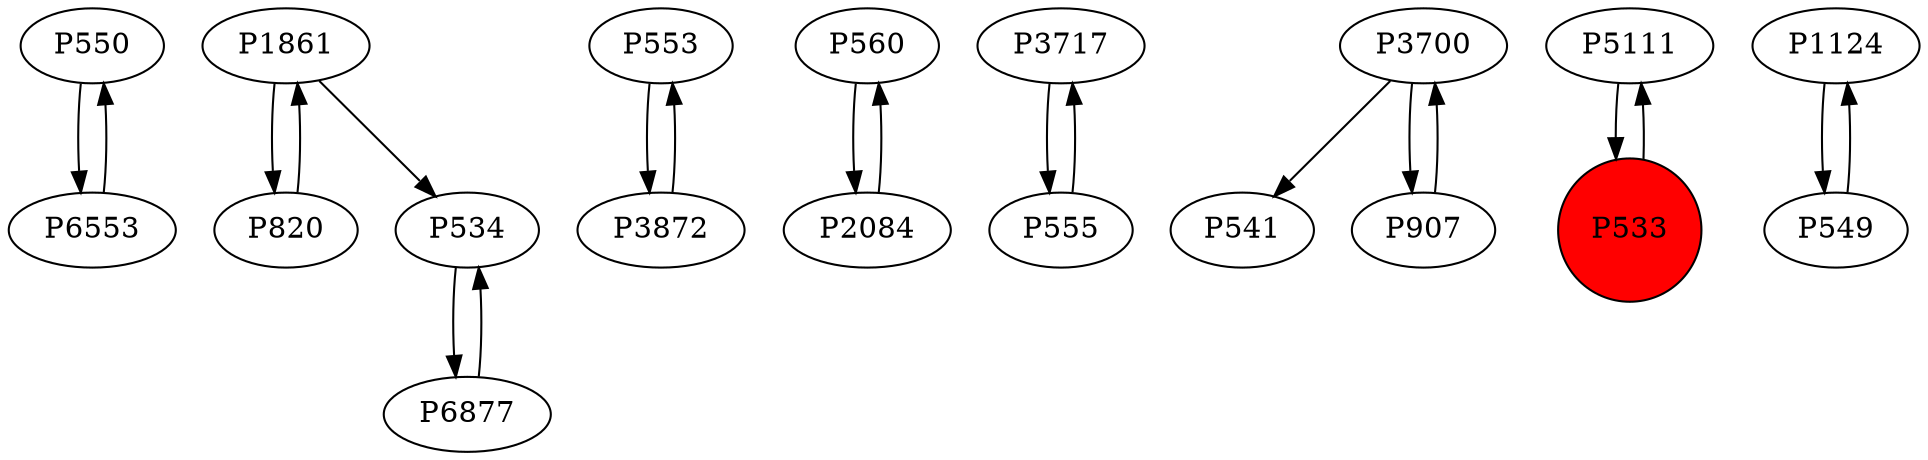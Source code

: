 digraph {
	P550 -> P6553
	P1861 -> P820
	P553 -> P3872
	P560 -> P2084
	P3717 -> P555
	P3700 -> P541
	P3872 -> P553
	P5111 -> P533
	P1124 -> P549
	P534 -> P6877
	P820 -> P1861
	P555 -> P3717
	P533 -> P5111
	P549 -> P1124
	P2084 -> P560
	P6553 -> P550
	P1861 -> P534
	P6877 -> P534
	P3700 -> P907
	P907 -> P3700
	P533 [shape=circle]
	P533 [style=filled]
	P533 [fillcolor=red]
}